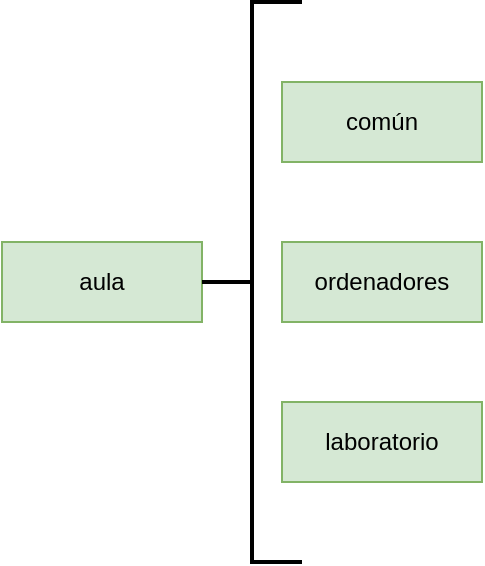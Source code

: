 <mxfile version="20.5.1" type="github" pages="4">
  <diagram id="0eaOX4UNroAwTUN8BQ-P" name="Paso 1">
    <mxGraphModel dx="868" dy="482" grid="1" gridSize="10" guides="1" tooltips="1" connect="1" arrows="1" fold="1" page="1" pageScale="1" pageWidth="827" pageHeight="1169" math="0" shadow="0">
      <root>
        <mxCell id="0" />
        <mxCell id="1" parent="0" />
        <mxCell id="ERuEkWkQv7Yq2e6pBVk9-2" value="aula" style="whiteSpace=wrap;html=1;align=center;fillColor=#d5e8d4;strokeColor=#82b366;" vertex="1" parent="1">
          <mxGeometry x="60" y="280" width="100" height="40" as="geometry" />
        </mxCell>
        <mxCell id="ERuEkWkQv7Yq2e6pBVk9-3" value="común" style="whiteSpace=wrap;html=1;align=center;fillColor=#d5e8d4;strokeColor=#82b366;" vertex="1" parent="1">
          <mxGeometry x="200" y="200" width="100" height="40" as="geometry" />
        </mxCell>
        <mxCell id="ERuEkWkQv7Yq2e6pBVk9-4" value="ordenadores" style="whiteSpace=wrap;html=1;align=center;fillColor=#d5e8d4;strokeColor=#82b366;" vertex="1" parent="1">
          <mxGeometry x="200" y="280" width="100" height="40" as="geometry" />
        </mxCell>
        <mxCell id="ERuEkWkQv7Yq2e6pBVk9-5" value="laboratorio" style="whiteSpace=wrap;html=1;align=center;fillColor=#d5e8d4;strokeColor=#82b366;" vertex="1" parent="1">
          <mxGeometry x="200" y="360" width="100" height="40" as="geometry" />
        </mxCell>
        <mxCell id="ERuEkWkQv7Yq2e6pBVk9-6" value="" style="strokeWidth=2;html=1;shape=mxgraph.flowchart.annotation_2;align=left;labelPosition=right;pointerEvents=1;" vertex="1" parent="1">
          <mxGeometry x="160" y="160" width="50" height="280" as="geometry" />
        </mxCell>
      </root>
    </mxGraphModel>
  </diagram>
  <diagram name="Paso 2" id="c0pEZTHbRWPcIj4g5iBR">
    <mxGraphModel dx="868" dy="482" grid="1" gridSize="10" guides="1" tooltips="1" connect="1" arrows="1" fold="1" page="1" pageScale="1" pageWidth="827" pageHeight="1169" math="0" shadow="0">
      <root>
        <mxCell id="wrUvkIZs6LnHZ2bkYpQB-0" />
        <mxCell id="wrUvkIZs6LnHZ2bkYpQB-1" parent="wrUvkIZs6LnHZ2bkYpQB-0" />
        <mxCell id="wrUvkIZs6LnHZ2bkYpQB-3" value="aula" style="whiteSpace=wrap;html=1;align=center;fillColor=#d5e8d4;strokeColor=#82b366;" vertex="1" parent="wrUvkIZs6LnHZ2bkYpQB-1">
          <mxGeometry x="250" y="240" width="100" height="40" as="geometry" />
        </mxCell>
        <mxCell id="wrUvkIZs6LnHZ2bkYpQB-4" value="común" style="whiteSpace=wrap;html=1;align=center;fillColor=#d5e8d4;strokeColor=#82b366;" vertex="1" parent="wrUvkIZs6LnHZ2bkYpQB-1">
          <mxGeometry x="100" y="440" width="100" height="40" as="geometry" />
        </mxCell>
        <mxCell id="wrUvkIZs6LnHZ2bkYpQB-5" value="ordenadores" style="whiteSpace=wrap;html=1;align=center;fillColor=#d5e8d4;strokeColor=#82b366;" vertex="1" parent="wrUvkIZs6LnHZ2bkYpQB-1">
          <mxGeometry x="250" y="440" width="100" height="40" as="geometry" />
        </mxCell>
        <mxCell id="wrUvkIZs6LnHZ2bkYpQB-6" value="laboratorio" style="whiteSpace=wrap;html=1;align=center;fillColor=#d5e8d4;strokeColor=#82b366;" vertex="1" parent="wrUvkIZs6LnHZ2bkYpQB-1">
          <mxGeometry x="400" y="440" width="100" height="40" as="geometry" />
        </mxCell>
        <mxCell id="XkDOXI1bxp1_0Be3f8IQ-0" value="" style="triangle;whiteSpace=wrap;html=1;rotation=90;fillColor=#fff2cc;strokeColor=#d6b656;" vertex="1" parent="wrUvkIZs6LnHZ2bkYpQB-1">
          <mxGeometry x="270" y="310" width="60" height="80" as="geometry" />
        </mxCell>
        <mxCell id="XkDOXI1bxp1_0Be3f8IQ-1" value="" style="endArrow=none;html=1;rounded=0;entryX=0.5;entryY=1;entryDx=0;entryDy=0;exitX=0;exitY=0.5;exitDx=0;exitDy=0;" edge="1" parent="wrUvkIZs6LnHZ2bkYpQB-1" source="XkDOXI1bxp1_0Be3f8IQ-0" target="wrUvkIZs6LnHZ2bkYpQB-3">
          <mxGeometry relative="1" as="geometry">
            <mxPoint x="160" y="300" as="sourcePoint" />
            <mxPoint x="320" y="300" as="targetPoint" />
          </mxGeometry>
        </mxCell>
        <mxCell id="XkDOXI1bxp1_0Be3f8IQ-2" value="" style="endArrow=none;html=1;rounded=0;entryX=0.5;entryY=1;entryDx=0;entryDy=0;exitX=0.5;exitY=0;exitDx=0;exitDy=0;" edge="1" parent="wrUvkIZs6LnHZ2bkYpQB-1" source="wrUvkIZs6LnHZ2bkYpQB-4" target="XkDOXI1bxp1_0Be3f8IQ-0">
          <mxGeometry relative="1" as="geometry">
            <mxPoint x="140" y="400" as="sourcePoint" />
            <mxPoint x="300" y="400" as="targetPoint" />
          </mxGeometry>
        </mxCell>
        <mxCell id="XkDOXI1bxp1_0Be3f8IQ-3" value="" style="endArrow=none;html=1;rounded=0;exitX=0.5;exitY=0;exitDx=0;exitDy=0;entryX=0.5;entryY=0;entryDx=0;entryDy=0;" edge="1" parent="wrUvkIZs6LnHZ2bkYpQB-1" source="XkDOXI1bxp1_0Be3f8IQ-0" target="wrUvkIZs6LnHZ2bkYpQB-6">
          <mxGeometry relative="1" as="geometry">
            <mxPoint x="410" y="380" as="sourcePoint" />
            <mxPoint x="510" y="390" as="targetPoint" />
          </mxGeometry>
        </mxCell>
        <mxCell id="XkDOXI1bxp1_0Be3f8IQ-4" value="" style="endArrow=none;html=1;rounded=0;exitX=1;exitY=0.5;exitDx=0;exitDy=0;entryX=0.5;entryY=0;entryDx=0;entryDy=0;" edge="1" parent="wrUvkIZs6LnHZ2bkYpQB-1" source="XkDOXI1bxp1_0Be3f8IQ-0" target="wrUvkIZs6LnHZ2bkYpQB-5">
          <mxGeometry relative="1" as="geometry">
            <mxPoint x="270" y="390" as="sourcePoint" />
            <mxPoint x="430" y="390" as="targetPoint" />
          </mxGeometry>
        </mxCell>
      </root>
    </mxGraphModel>
  </diagram>
  <diagram name="Paso 3" id="mtR2BvwJgqjKpQwGMFko">
    <mxGraphModel dx="868" dy="482" grid="1" gridSize="10" guides="1" tooltips="1" connect="1" arrows="1" fold="1" page="1" pageScale="1" pageWidth="827" pageHeight="1169" math="0" shadow="0">
      <root>
        <mxCell id="85WWpFq63K2Xc-AS-Z8A-0" />
        <mxCell id="85WWpFq63K2Xc-AS-Z8A-1" parent="85WWpFq63K2Xc-AS-Z8A-0" />
        <mxCell id="85WWpFq63K2Xc-AS-Z8A-3" value="aula" style="whiteSpace=wrap;html=1;align=center;fillColor=#d5e8d4;strokeColor=#82b366;" vertex="1" parent="85WWpFq63K2Xc-AS-Z8A-1">
          <mxGeometry x="250" y="240" width="100" height="40" as="geometry" />
        </mxCell>
        <mxCell id="85WWpFq63K2Xc-AS-Z8A-4" value="común" style="whiteSpace=wrap;html=1;align=center;fillColor=#d5e8d4;strokeColor=#82b366;" vertex="1" parent="85WWpFq63K2Xc-AS-Z8A-1">
          <mxGeometry x="100" y="440" width="100" height="40" as="geometry" />
        </mxCell>
        <mxCell id="85WWpFq63K2Xc-AS-Z8A-5" value="ordenadores" style="whiteSpace=wrap;html=1;align=center;fillColor=#d5e8d4;strokeColor=#82b366;" vertex="1" parent="85WWpFq63K2Xc-AS-Z8A-1">
          <mxGeometry x="250" y="440" width="100" height="40" as="geometry" />
        </mxCell>
        <mxCell id="85WWpFq63K2Xc-AS-Z8A-6" value="laboratorio" style="whiteSpace=wrap;html=1;align=center;fillColor=#d5e8d4;strokeColor=#82b366;" vertex="1" parent="85WWpFq63K2Xc-AS-Z8A-1">
          <mxGeometry x="400" y="440" width="100" height="40" as="geometry" />
        </mxCell>
        <mxCell id="85WWpFq63K2Xc-AS-Z8A-7" value="" style="triangle;whiteSpace=wrap;html=1;rotation=90;fillColor=#fff2cc;strokeColor=#d6b656;" vertex="1" parent="85WWpFq63K2Xc-AS-Z8A-1">
          <mxGeometry x="270" y="310" width="60" height="80" as="geometry" />
        </mxCell>
        <mxCell id="85WWpFq63K2Xc-AS-Z8A-8" value="" style="endArrow=none;html=1;rounded=0;entryX=0.5;entryY=1;entryDx=0;entryDy=0;exitX=0;exitY=0.5;exitDx=0;exitDy=0;" edge="1" parent="85WWpFq63K2Xc-AS-Z8A-1" source="85WWpFq63K2Xc-AS-Z8A-7" target="85WWpFq63K2Xc-AS-Z8A-3">
          <mxGeometry relative="1" as="geometry">
            <mxPoint x="160" y="300" as="sourcePoint" />
            <mxPoint x="320" y="300" as="targetPoint" />
          </mxGeometry>
        </mxCell>
        <mxCell id="85WWpFq63K2Xc-AS-Z8A-9" value="" style="endArrow=none;html=1;rounded=0;entryX=0.5;entryY=1;entryDx=0;entryDy=0;exitX=0.5;exitY=0;exitDx=0;exitDy=0;" edge="1" parent="85WWpFq63K2Xc-AS-Z8A-1" source="85WWpFq63K2Xc-AS-Z8A-4" target="85WWpFq63K2Xc-AS-Z8A-7">
          <mxGeometry relative="1" as="geometry">
            <mxPoint x="140" y="400" as="sourcePoint" />
            <mxPoint x="300" y="400" as="targetPoint" />
          </mxGeometry>
        </mxCell>
        <mxCell id="85WWpFq63K2Xc-AS-Z8A-10" value="" style="endArrow=none;html=1;rounded=0;exitX=0.5;exitY=0;exitDx=0;exitDy=0;entryX=0.5;entryY=0;entryDx=0;entryDy=0;" edge="1" parent="85WWpFq63K2Xc-AS-Z8A-1" source="85WWpFq63K2Xc-AS-Z8A-7" target="85WWpFq63K2Xc-AS-Z8A-6">
          <mxGeometry relative="1" as="geometry">
            <mxPoint x="410" y="380" as="sourcePoint" />
            <mxPoint x="510" y="390" as="targetPoint" />
          </mxGeometry>
        </mxCell>
        <mxCell id="85WWpFq63K2Xc-AS-Z8A-11" value="" style="endArrow=none;html=1;rounded=0;exitX=1;exitY=0.5;exitDx=0;exitDy=0;entryX=0.5;entryY=0;entryDx=0;entryDy=0;" edge="1" parent="85WWpFq63K2Xc-AS-Z8A-1" source="85WWpFq63K2Xc-AS-Z8A-7" target="85WWpFq63K2Xc-AS-Z8A-5">
          <mxGeometry relative="1" as="geometry">
            <mxPoint x="270" y="390" as="sourcePoint" />
            <mxPoint x="430" y="390" as="targetPoint" />
          </mxGeometry>
        </mxCell>
        <mxCell id="ReF37XzMPSe_LhKfzNi6-0" value="número" style="ellipse;whiteSpace=wrap;html=1;align=center;fontStyle=4;fillColor=#dae8fc;strokeColor=#6c8ebf;" vertex="1" parent="85WWpFq63K2Xc-AS-Z8A-1">
          <mxGeometry x="100" y="240" width="100" height="40" as="geometry" />
        </mxCell>
        <mxCell id="ReF37XzMPSe_LhKfzNi6-1" value="piso" style="ellipse;whiteSpace=wrap;html=1;align=center;" vertex="1" parent="85WWpFq63K2Xc-AS-Z8A-1">
          <mxGeometry x="180" y="180" width="100" height="40" as="geometry" />
        </mxCell>
        <mxCell id="ReF37XzMPSe_LhKfzNi6-2" value="pasillo" style="ellipse;whiteSpace=wrap;html=1;align=center;" vertex="1" parent="85WWpFq63K2Xc-AS-Z8A-1">
          <mxGeometry x="320" y="180" width="100" height="40" as="geometry" />
        </mxCell>
        <mxCell id="ReF37XzMPSe_LhKfzNi6-3" value="nº plazas" style="ellipse;whiteSpace=wrap;html=1;align=center;" vertex="1" parent="85WWpFq63K2Xc-AS-Z8A-1">
          <mxGeometry x="400" y="240" width="100" height="40" as="geometry" />
        </mxCell>
        <mxCell id="ReF37XzMPSe_LhKfzNi6-4" value="" style="endArrow=none;html=1;rounded=0;exitX=1;exitY=0.5;exitDx=0;exitDy=0;entryX=0;entryY=0.5;entryDx=0;entryDy=0;" edge="1" parent="85WWpFq63K2Xc-AS-Z8A-1" source="ReF37XzMPSe_LhKfzNi6-0" target="85WWpFq63K2Xc-AS-Z8A-3">
          <mxGeometry relative="1" as="geometry">
            <mxPoint x="220" y="230" as="sourcePoint" />
            <mxPoint x="380" y="230" as="targetPoint" />
          </mxGeometry>
        </mxCell>
        <mxCell id="ReF37XzMPSe_LhKfzNi6-5" value="" style="endArrow=none;html=1;rounded=0;exitX=0.5;exitY=1;exitDx=0;exitDy=0;entryX=0;entryY=0;entryDx=0;entryDy=0;" edge="1" parent="85WWpFq63K2Xc-AS-Z8A-1" source="ReF37XzMPSe_LhKfzNi6-1" target="85WWpFq63K2Xc-AS-Z8A-3">
          <mxGeometry relative="1" as="geometry">
            <mxPoint x="260" y="230" as="sourcePoint" />
            <mxPoint x="420" y="230" as="targetPoint" />
          </mxGeometry>
        </mxCell>
        <mxCell id="ReF37XzMPSe_LhKfzNi6-6" value="" style="endArrow=none;html=1;rounded=0;exitX=1;exitY=0;exitDx=0;exitDy=0;entryX=0.5;entryY=1;entryDx=0;entryDy=0;" edge="1" parent="85WWpFq63K2Xc-AS-Z8A-1" source="85WWpFq63K2Xc-AS-Z8A-3" target="ReF37XzMPSe_LhKfzNi6-2">
          <mxGeometry relative="1" as="geometry">
            <mxPoint x="360" y="220" as="sourcePoint" />
            <mxPoint x="520" y="220" as="targetPoint" />
          </mxGeometry>
        </mxCell>
        <mxCell id="ReF37XzMPSe_LhKfzNi6-7" value="" style="endArrow=none;html=1;rounded=0;exitX=1;exitY=0.5;exitDx=0;exitDy=0;entryX=0;entryY=0.5;entryDx=0;entryDy=0;" edge="1" parent="85WWpFq63K2Xc-AS-Z8A-1" source="85WWpFq63K2Xc-AS-Z8A-3" target="ReF37XzMPSe_LhKfzNi6-3">
          <mxGeometry relative="1" as="geometry">
            <mxPoint x="390" y="320" as="sourcePoint" />
            <mxPoint x="550" y="320" as="targetPoint" />
          </mxGeometry>
        </mxCell>
        <mxCell id="ReF37XzMPSe_LhKfzNi6-8" value="nº ordenadores" style="ellipse;whiteSpace=wrap;html=1;align=center;" vertex="1" parent="85WWpFq63K2Xc-AS-Z8A-1">
          <mxGeometry x="280" y="490" width="100" height="40" as="geometry" />
        </mxCell>
        <mxCell id="ReF37XzMPSe_LhKfzNi6-9" value="escáneres" style="ellipse;whiteSpace=wrap;html=1;align=center;" vertex="1" parent="85WWpFq63K2Xc-AS-Z8A-1">
          <mxGeometry x="250" y="660" width="100" height="40" as="geometry" />
        </mxCell>
        <mxCell id="ReF37XzMPSe_LhKfzNi6-10" value="nº impresoras" style="ellipse;whiteSpace=wrap;html=1;align=center;" vertex="1" parent="85WWpFq63K2Xc-AS-Z8A-1">
          <mxGeometry x="260" y="600" width="100" height="40" as="geometry" />
        </mxCell>
        <mxCell id="ReF37XzMPSe_LhKfzNi6-11" value="otros" style="ellipse;whiteSpace=wrap;html=1;align=center;" vertex="1" parent="85WWpFq63K2Xc-AS-Z8A-1">
          <mxGeometry x="270" y="545" width="100" height="40" as="geometry" />
        </mxCell>
        <mxCell id="ReF37XzMPSe_LhKfzNi6-12" value="" style="endArrow=none;html=1;rounded=0;entryX=0;entryY=1;entryDx=0;entryDy=0;exitX=0;exitY=0.5;exitDx=0;exitDy=0;" edge="1" parent="85WWpFq63K2Xc-AS-Z8A-1" source="ReF37XzMPSe_LhKfzNi6-9" target="85WWpFq63K2Xc-AS-Z8A-5">
          <mxGeometry relative="1" as="geometry">
            <mxPoint x="120" y="540" as="sourcePoint" />
            <mxPoint x="280" y="540" as="targetPoint" />
          </mxGeometry>
        </mxCell>
        <mxCell id="ReF37XzMPSe_LhKfzNi6-13" value="" style="endArrow=none;html=1;rounded=0;exitX=0;exitY=0.5;exitDx=0;exitDy=0;entryX=0;entryY=1;entryDx=0;entryDy=0;" edge="1" parent="85WWpFq63K2Xc-AS-Z8A-1" source="ReF37XzMPSe_LhKfzNi6-10" target="85WWpFq63K2Xc-AS-Z8A-5">
          <mxGeometry relative="1" as="geometry">
            <mxPoint x="290" y="540" as="sourcePoint" />
            <mxPoint x="450" y="540" as="targetPoint" />
          </mxGeometry>
        </mxCell>
        <mxCell id="ReF37XzMPSe_LhKfzNi6-14" value="" style="endArrow=none;html=1;rounded=0;exitX=0;exitY=0.5;exitDx=0;exitDy=0;entryX=0.25;entryY=1;entryDx=0;entryDy=0;" edge="1" parent="85WWpFq63K2Xc-AS-Z8A-1" source="ReF37XzMPSe_LhKfzNi6-11" target="85WWpFq63K2Xc-AS-Z8A-5">
          <mxGeometry relative="1" as="geometry">
            <mxPoint x="290" y="530" as="sourcePoint" />
            <mxPoint x="450" y="530" as="targetPoint" />
          </mxGeometry>
        </mxCell>
        <mxCell id="ReF37XzMPSe_LhKfzNi6-15" value="" style="endArrow=none;html=1;rounded=0;exitX=0.75;exitY=1;exitDx=0;exitDy=0;entryX=0.5;entryY=0;entryDx=0;entryDy=0;" edge="1" parent="85WWpFq63K2Xc-AS-Z8A-1" source="85WWpFq63K2Xc-AS-Z8A-5" target="ReF37XzMPSe_LhKfzNi6-8">
          <mxGeometry relative="1" as="geometry">
            <mxPoint x="380" y="480" as="sourcePoint" />
            <mxPoint x="540" y="480" as="targetPoint" />
          </mxGeometry>
        </mxCell>
        <mxCell id="ReF37XzMPSe_LhKfzNi6-16" value="tipo de laboratorio" style="ellipse;whiteSpace=wrap;html=1;align=center;" vertex="1" parent="85WWpFq63K2Xc-AS-Z8A-1">
          <mxGeometry x="410" y="500" width="100" height="40" as="geometry" />
        </mxCell>
        <mxCell id="ReF37XzMPSe_LhKfzNi6-17" value="equipamiento" style="ellipse;whiteSpace=wrap;html=1;align=center;" vertex="1" parent="85WWpFq63K2Xc-AS-Z8A-1">
          <mxGeometry x="400" y="545" width="100" height="40" as="geometry" />
        </mxCell>
        <mxCell id="ReF37XzMPSe_LhKfzNi6-18" value="" style="endArrow=none;html=1;rounded=0;exitX=0;exitY=0.5;exitDx=0;exitDy=0;entryX=0;entryY=1;entryDx=0;entryDy=0;" edge="1" parent="85WWpFq63K2Xc-AS-Z8A-1" source="ReF37XzMPSe_LhKfzNi6-17" target="85WWpFq63K2Xc-AS-Z8A-6">
          <mxGeometry relative="1" as="geometry">
            <mxPoint x="540" y="550" as="sourcePoint" />
            <mxPoint x="700" y="550" as="targetPoint" />
          </mxGeometry>
        </mxCell>
        <mxCell id="ReF37XzMPSe_LhKfzNi6-19" value="" style="endArrow=none;html=1;rounded=0;exitX=0.5;exitY=0;exitDx=0;exitDy=0;entryX=0.5;entryY=1;entryDx=0;entryDy=0;" edge="1" parent="85WWpFq63K2Xc-AS-Z8A-1" source="ReF37XzMPSe_LhKfzNi6-16" target="85WWpFq63K2Xc-AS-Z8A-6">
          <mxGeometry relative="1" as="geometry">
            <mxPoint x="640" y="500" as="sourcePoint" />
            <mxPoint x="800" y="500" as="targetPoint" />
          </mxGeometry>
        </mxCell>
      </root>
    </mxGraphModel>
  </diagram>
  <diagram name="Paso 4" id="NdZiQZv77HEWGx82BSW3">
    <mxGraphModel dx="868" dy="482" grid="1" gridSize="10" guides="1" tooltips="1" connect="1" arrows="1" fold="1" page="1" pageScale="1" pageWidth="827" pageHeight="1169" math="0" shadow="0">
      <root>
        <mxCell id="wdpZ6SvzNzTsGqPmrDVJ-0" />
        <mxCell id="wdpZ6SvzNzTsGqPmrDVJ-1" parent="wdpZ6SvzNzTsGqPmrDVJ-0" />
        <mxCell id="wdpZ6SvzNzTsGqPmrDVJ-3" value="aula" style="whiteSpace=wrap;html=1;align=center;fillColor=#d5e8d4;strokeColor=#82b366;" vertex="1" parent="wdpZ6SvzNzTsGqPmrDVJ-1">
          <mxGeometry x="250" y="240" width="100" height="40" as="geometry" />
        </mxCell>
        <mxCell id="wdpZ6SvzNzTsGqPmrDVJ-4" value="común" style="whiteSpace=wrap;html=1;align=center;fillColor=#d5e8d4;strokeColor=#82b366;" vertex="1" parent="wdpZ6SvzNzTsGqPmrDVJ-1">
          <mxGeometry x="100" y="440" width="100" height="40" as="geometry" />
        </mxCell>
        <mxCell id="wdpZ6SvzNzTsGqPmrDVJ-5" value="ordenadores" style="whiteSpace=wrap;html=1;align=center;fillColor=#d5e8d4;strokeColor=#82b366;" vertex="1" parent="wdpZ6SvzNzTsGqPmrDVJ-1">
          <mxGeometry x="250" y="440" width="100" height="40" as="geometry" />
        </mxCell>
        <mxCell id="wdpZ6SvzNzTsGqPmrDVJ-6" value="laboratorio" style="whiteSpace=wrap;html=1;align=center;fillColor=#d5e8d4;strokeColor=#82b366;" vertex="1" parent="wdpZ6SvzNzTsGqPmrDVJ-1">
          <mxGeometry x="400" y="440" width="100" height="40" as="geometry" />
        </mxCell>
        <mxCell id="wdpZ6SvzNzTsGqPmrDVJ-7" value="" style="triangle;whiteSpace=wrap;html=1;rotation=90;fillColor=#fff2cc;strokeColor=#d6b656;" vertex="1" parent="wdpZ6SvzNzTsGqPmrDVJ-1">
          <mxGeometry x="270" y="310" width="60" height="80" as="geometry" />
        </mxCell>
        <mxCell id="wdpZ6SvzNzTsGqPmrDVJ-8" value="(1:1)" style="endArrow=none;html=1;rounded=0;entryX=0.5;entryY=1;entryDx=0;entryDy=0;exitX=0;exitY=0.5;exitDx=0;exitDy=0;" edge="1" parent="wdpZ6SvzNzTsGqPmrDVJ-1" source="wdpZ6SvzNzTsGqPmrDVJ-7" target="wdpZ6SvzNzTsGqPmrDVJ-3">
          <mxGeometry y="20" relative="1" as="geometry">
            <mxPoint x="160" y="300" as="sourcePoint" />
            <mxPoint x="320" y="300" as="targetPoint" />
            <mxPoint as="offset" />
          </mxGeometry>
        </mxCell>
        <mxCell id="wdpZ6SvzNzTsGqPmrDVJ-9" value="" style="endArrow=none;html=1;rounded=0;entryX=0.5;entryY=1;entryDx=0;entryDy=0;exitX=0.5;exitY=0;exitDx=0;exitDy=0;" edge="1" parent="wdpZ6SvzNzTsGqPmrDVJ-1" source="wdpZ6SvzNzTsGqPmrDVJ-4" target="wdpZ6SvzNzTsGqPmrDVJ-7">
          <mxGeometry relative="1" as="geometry">
            <mxPoint x="140" y="400" as="sourcePoint" />
            <mxPoint x="300" y="400" as="targetPoint" />
          </mxGeometry>
        </mxCell>
        <mxCell id="Gs4RFzuFvGUCKrcaxz5W-0" value="(0:1)" style="edgeLabel;html=1;align=center;verticalAlign=middle;resizable=0;points=[];" vertex="1" connectable="0" parent="wdpZ6SvzNzTsGqPmrDVJ-9">
          <mxGeometry x="0.234" y="-3" relative="1" as="geometry">
            <mxPoint x="-52" y="13" as="offset" />
          </mxGeometry>
        </mxCell>
        <mxCell id="wdpZ6SvzNzTsGqPmrDVJ-10" value="" style="endArrow=none;html=1;rounded=0;exitX=0.5;exitY=0;exitDx=0;exitDy=0;entryX=0.5;entryY=0;entryDx=0;entryDy=0;" edge="1" parent="wdpZ6SvzNzTsGqPmrDVJ-1" source="wdpZ6SvzNzTsGqPmrDVJ-7" target="wdpZ6SvzNzTsGqPmrDVJ-6">
          <mxGeometry relative="1" as="geometry">
            <mxPoint x="410" y="380" as="sourcePoint" />
            <mxPoint x="510" y="390" as="targetPoint" />
          </mxGeometry>
        </mxCell>
        <mxCell id="Gs4RFzuFvGUCKrcaxz5W-2" value="(0:1)" style="edgeLabel;html=1;align=center;verticalAlign=middle;resizable=0;points=[];" vertex="1" connectable="0" parent="wdpZ6SvzNzTsGqPmrDVJ-10">
          <mxGeometry x="-0.186" y="-2" relative="1" as="geometry">
            <mxPoint x="-1" y="12" as="offset" />
          </mxGeometry>
        </mxCell>
        <mxCell id="wdpZ6SvzNzTsGqPmrDVJ-11" value="" style="endArrow=none;html=1;rounded=0;exitX=1;exitY=0.5;exitDx=0;exitDy=0;entryX=0.5;entryY=0;entryDx=0;entryDy=0;" edge="1" parent="wdpZ6SvzNzTsGqPmrDVJ-1" source="wdpZ6SvzNzTsGqPmrDVJ-7" target="wdpZ6SvzNzTsGqPmrDVJ-5">
          <mxGeometry relative="1" as="geometry">
            <mxPoint x="270" y="390" as="sourcePoint" />
            <mxPoint x="430" y="390" as="targetPoint" />
          </mxGeometry>
        </mxCell>
        <mxCell id="Gs4RFzuFvGUCKrcaxz5W-1" value="(0:1)" style="edgeLabel;html=1;align=center;verticalAlign=middle;resizable=0;points=[];" vertex="1" connectable="0" parent="wdpZ6SvzNzTsGqPmrDVJ-11">
          <mxGeometry x="-0.367" y="-3" relative="1" as="geometry">
            <mxPoint x="-17" as="offset" />
          </mxGeometry>
        </mxCell>
        <mxCell id="wdpZ6SvzNzTsGqPmrDVJ-12" value="número" style="ellipse;whiteSpace=wrap;html=1;align=center;fontStyle=4;fillColor=#dae8fc;strokeColor=#6c8ebf;" vertex="1" parent="wdpZ6SvzNzTsGqPmrDVJ-1">
          <mxGeometry x="100" y="240" width="100" height="40" as="geometry" />
        </mxCell>
        <mxCell id="wdpZ6SvzNzTsGqPmrDVJ-13" value="piso" style="ellipse;whiteSpace=wrap;html=1;align=center;" vertex="1" parent="wdpZ6SvzNzTsGqPmrDVJ-1">
          <mxGeometry x="180" y="180" width="100" height="40" as="geometry" />
        </mxCell>
        <mxCell id="wdpZ6SvzNzTsGqPmrDVJ-14" value="pasillo" style="ellipse;whiteSpace=wrap;html=1;align=center;" vertex="1" parent="wdpZ6SvzNzTsGqPmrDVJ-1">
          <mxGeometry x="320" y="180" width="100" height="40" as="geometry" />
        </mxCell>
        <mxCell id="wdpZ6SvzNzTsGqPmrDVJ-15" value="nº plazas" style="ellipse;whiteSpace=wrap;html=1;align=center;" vertex="1" parent="wdpZ6SvzNzTsGqPmrDVJ-1">
          <mxGeometry x="400" y="240" width="100" height="40" as="geometry" />
        </mxCell>
        <mxCell id="wdpZ6SvzNzTsGqPmrDVJ-16" value="" style="endArrow=none;html=1;rounded=0;exitX=1;exitY=0.5;exitDx=0;exitDy=0;entryX=0;entryY=0.5;entryDx=0;entryDy=0;" edge="1" parent="wdpZ6SvzNzTsGqPmrDVJ-1" source="wdpZ6SvzNzTsGqPmrDVJ-12" target="wdpZ6SvzNzTsGqPmrDVJ-3">
          <mxGeometry relative="1" as="geometry">
            <mxPoint x="220" y="230" as="sourcePoint" />
            <mxPoint x="380" y="230" as="targetPoint" />
          </mxGeometry>
        </mxCell>
        <mxCell id="wdpZ6SvzNzTsGqPmrDVJ-17" value="" style="endArrow=none;html=1;rounded=0;exitX=0.5;exitY=1;exitDx=0;exitDy=0;entryX=0;entryY=0;entryDx=0;entryDy=0;" edge="1" parent="wdpZ6SvzNzTsGqPmrDVJ-1" source="wdpZ6SvzNzTsGqPmrDVJ-13" target="wdpZ6SvzNzTsGqPmrDVJ-3">
          <mxGeometry relative="1" as="geometry">
            <mxPoint x="260" y="230" as="sourcePoint" />
            <mxPoint x="420" y="230" as="targetPoint" />
          </mxGeometry>
        </mxCell>
        <mxCell id="wdpZ6SvzNzTsGqPmrDVJ-18" value="" style="endArrow=none;html=1;rounded=0;exitX=1;exitY=0;exitDx=0;exitDy=0;entryX=0.5;entryY=1;entryDx=0;entryDy=0;" edge="1" parent="wdpZ6SvzNzTsGqPmrDVJ-1" source="wdpZ6SvzNzTsGqPmrDVJ-3" target="wdpZ6SvzNzTsGqPmrDVJ-14">
          <mxGeometry relative="1" as="geometry">
            <mxPoint x="360" y="220" as="sourcePoint" />
            <mxPoint x="520" y="220" as="targetPoint" />
          </mxGeometry>
        </mxCell>
        <mxCell id="wdpZ6SvzNzTsGqPmrDVJ-19" value="" style="endArrow=none;html=1;rounded=0;exitX=1;exitY=0.5;exitDx=0;exitDy=0;entryX=0;entryY=0.5;entryDx=0;entryDy=0;" edge="1" parent="wdpZ6SvzNzTsGqPmrDVJ-1" source="wdpZ6SvzNzTsGqPmrDVJ-3" target="wdpZ6SvzNzTsGqPmrDVJ-15">
          <mxGeometry relative="1" as="geometry">
            <mxPoint x="390" y="320" as="sourcePoint" />
            <mxPoint x="550" y="320" as="targetPoint" />
          </mxGeometry>
        </mxCell>
        <mxCell id="wdpZ6SvzNzTsGqPmrDVJ-20" value="nº ordenadores" style="ellipse;whiteSpace=wrap;html=1;align=center;" vertex="1" parent="wdpZ6SvzNzTsGqPmrDVJ-1">
          <mxGeometry x="280" y="490" width="100" height="40" as="geometry" />
        </mxCell>
        <mxCell id="wdpZ6SvzNzTsGqPmrDVJ-21" value="escáneres" style="ellipse;whiteSpace=wrap;html=1;align=center;" vertex="1" parent="wdpZ6SvzNzTsGqPmrDVJ-1">
          <mxGeometry x="250" y="660" width="100" height="40" as="geometry" />
        </mxCell>
        <mxCell id="wdpZ6SvzNzTsGqPmrDVJ-22" value="nº impresoras" style="ellipse;whiteSpace=wrap;html=1;align=center;" vertex="1" parent="wdpZ6SvzNzTsGqPmrDVJ-1">
          <mxGeometry x="260" y="600" width="100" height="40" as="geometry" />
        </mxCell>
        <mxCell id="wdpZ6SvzNzTsGqPmrDVJ-23" value="otros" style="ellipse;whiteSpace=wrap;html=1;align=center;" vertex="1" parent="wdpZ6SvzNzTsGqPmrDVJ-1">
          <mxGeometry x="270" y="545" width="100" height="40" as="geometry" />
        </mxCell>
        <mxCell id="wdpZ6SvzNzTsGqPmrDVJ-24" value="" style="endArrow=none;html=1;rounded=0;entryX=0;entryY=1;entryDx=0;entryDy=0;exitX=0;exitY=0.5;exitDx=0;exitDy=0;" edge="1" parent="wdpZ6SvzNzTsGqPmrDVJ-1" source="wdpZ6SvzNzTsGqPmrDVJ-21" target="wdpZ6SvzNzTsGqPmrDVJ-5">
          <mxGeometry relative="1" as="geometry">
            <mxPoint x="120" y="540" as="sourcePoint" />
            <mxPoint x="280" y="540" as="targetPoint" />
          </mxGeometry>
        </mxCell>
        <mxCell id="wdpZ6SvzNzTsGqPmrDVJ-25" value="" style="endArrow=none;html=1;rounded=0;exitX=0;exitY=0.5;exitDx=0;exitDy=0;entryX=0;entryY=1;entryDx=0;entryDy=0;" edge="1" parent="wdpZ6SvzNzTsGqPmrDVJ-1" source="wdpZ6SvzNzTsGqPmrDVJ-22" target="wdpZ6SvzNzTsGqPmrDVJ-5">
          <mxGeometry relative="1" as="geometry">
            <mxPoint x="290" y="540" as="sourcePoint" />
            <mxPoint x="450" y="540" as="targetPoint" />
          </mxGeometry>
        </mxCell>
        <mxCell id="wdpZ6SvzNzTsGqPmrDVJ-26" value="" style="endArrow=none;html=1;rounded=0;exitX=0;exitY=0.5;exitDx=0;exitDy=0;entryX=0.25;entryY=1;entryDx=0;entryDy=0;" edge="1" parent="wdpZ6SvzNzTsGqPmrDVJ-1" source="wdpZ6SvzNzTsGqPmrDVJ-23" target="wdpZ6SvzNzTsGqPmrDVJ-5">
          <mxGeometry relative="1" as="geometry">
            <mxPoint x="290" y="530" as="sourcePoint" />
            <mxPoint x="450" y="530" as="targetPoint" />
          </mxGeometry>
        </mxCell>
        <mxCell id="wdpZ6SvzNzTsGqPmrDVJ-27" value="" style="endArrow=none;html=1;rounded=0;exitX=0.75;exitY=1;exitDx=0;exitDy=0;entryX=0.5;entryY=0;entryDx=0;entryDy=0;" edge="1" parent="wdpZ6SvzNzTsGqPmrDVJ-1" source="wdpZ6SvzNzTsGqPmrDVJ-5" target="wdpZ6SvzNzTsGqPmrDVJ-20">
          <mxGeometry relative="1" as="geometry">
            <mxPoint x="380" y="480" as="sourcePoint" />
            <mxPoint x="540" y="480" as="targetPoint" />
          </mxGeometry>
        </mxCell>
        <mxCell id="wdpZ6SvzNzTsGqPmrDVJ-28" value="tipo de laboratorio" style="ellipse;whiteSpace=wrap;html=1;align=center;" vertex="1" parent="wdpZ6SvzNzTsGqPmrDVJ-1">
          <mxGeometry x="410" y="500" width="100" height="40" as="geometry" />
        </mxCell>
        <mxCell id="wdpZ6SvzNzTsGqPmrDVJ-29" value="equipamiento" style="ellipse;whiteSpace=wrap;html=1;align=center;" vertex="1" parent="wdpZ6SvzNzTsGqPmrDVJ-1">
          <mxGeometry x="400" y="545" width="100" height="40" as="geometry" />
        </mxCell>
        <mxCell id="wdpZ6SvzNzTsGqPmrDVJ-30" value="" style="endArrow=none;html=1;rounded=0;exitX=0;exitY=0.5;exitDx=0;exitDy=0;entryX=0;entryY=1;entryDx=0;entryDy=0;" edge="1" parent="wdpZ6SvzNzTsGqPmrDVJ-1" source="wdpZ6SvzNzTsGqPmrDVJ-29" target="wdpZ6SvzNzTsGqPmrDVJ-6">
          <mxGeometry relative="1" as="geometry">
            <mxPoint x="540" y="550" as="sourcePoint" />
            <mxPoint x="700" y="550" as="targetPoint" />
          </mxGeometry>
        </mxCell>
        <mxCell id="wdpZ6SvzNzTsGqPmrDVJ-31" value="" style="endArrow=none;html=1;rounded=0;exitX=0.5;exitY=0;exitDx=0;exitDy=0;entryX=0.5;entryY=1;entryDx=0;entryDy=0;" edge="1" parent="wdpZ6SvzNzTsGqPmrDVJ-1" source="wdpZ6SvzNzTsGqPmrDVJ-28" target="wdpZ6SvzNzTsGqPmrDVJ-6">
          <mxGeometry relative="1" as="geometry">
            <mxPoint x="640" y="500" as="sourcePoint" />
            <mxPoint x="800" y="500" as="targetPoint" />
          </mxGeometry>
        </mxCell>
      </root>
    </mxGraphModel>
  </diagram>
</mxfile>
